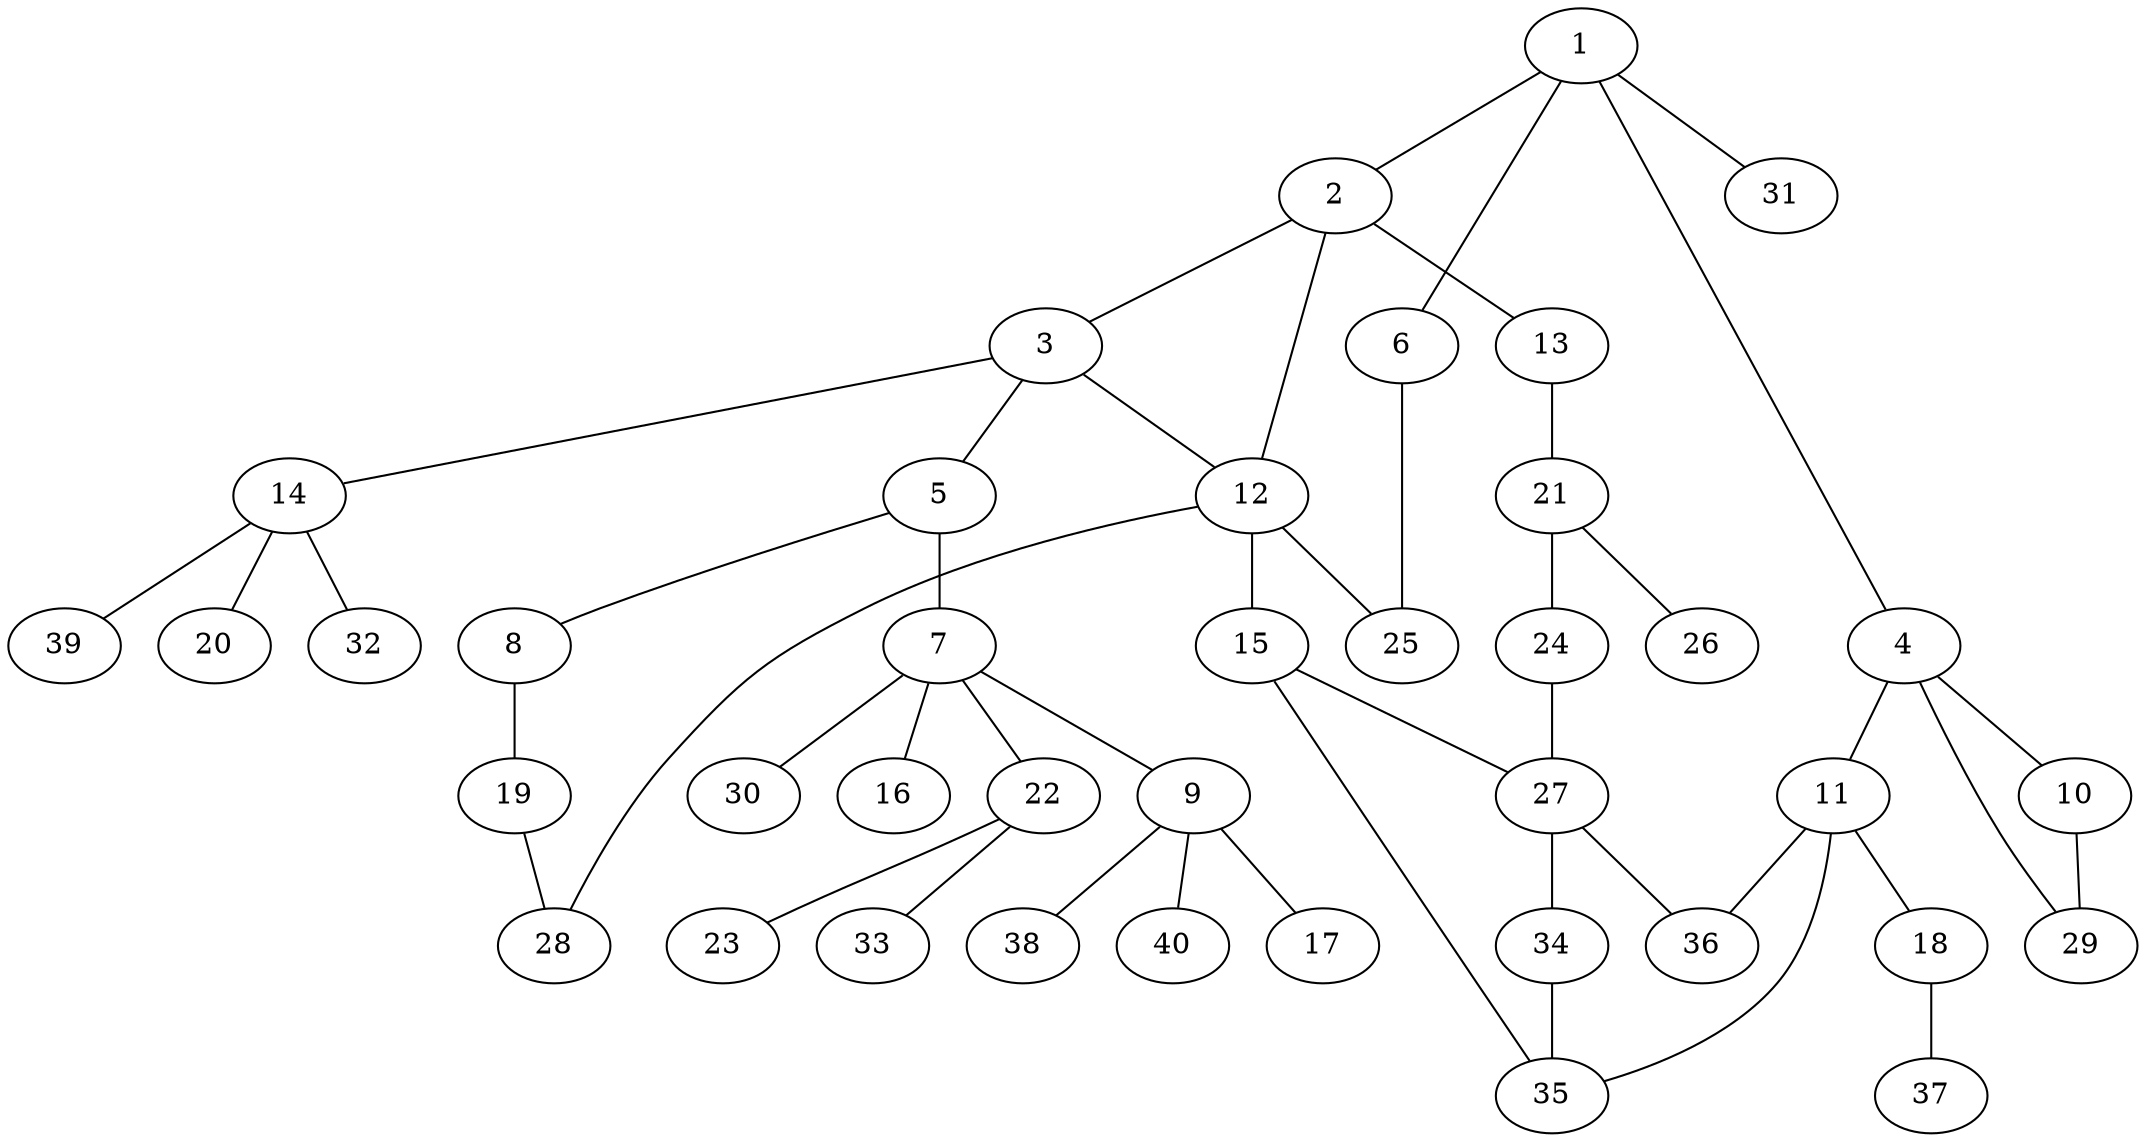 graph graphname {1--2
1--4
1--6
1--31
2--3
2--12
2--13
3--5
3--12
3--14
4--10
4--11
4--29
5--7
5--8
6--25
7--9
7--16
7--22
7--30
8--19
9--17
9--38
9--40
10--29
11--18
11--35
11--36
12--15
12--25
12--28
13--21
14--20
14--32
14--39
15--27
15--35
18--37
19--28
21--24
21--26
22--23
22--33
24--27
27--34
27--36
34--35
}
